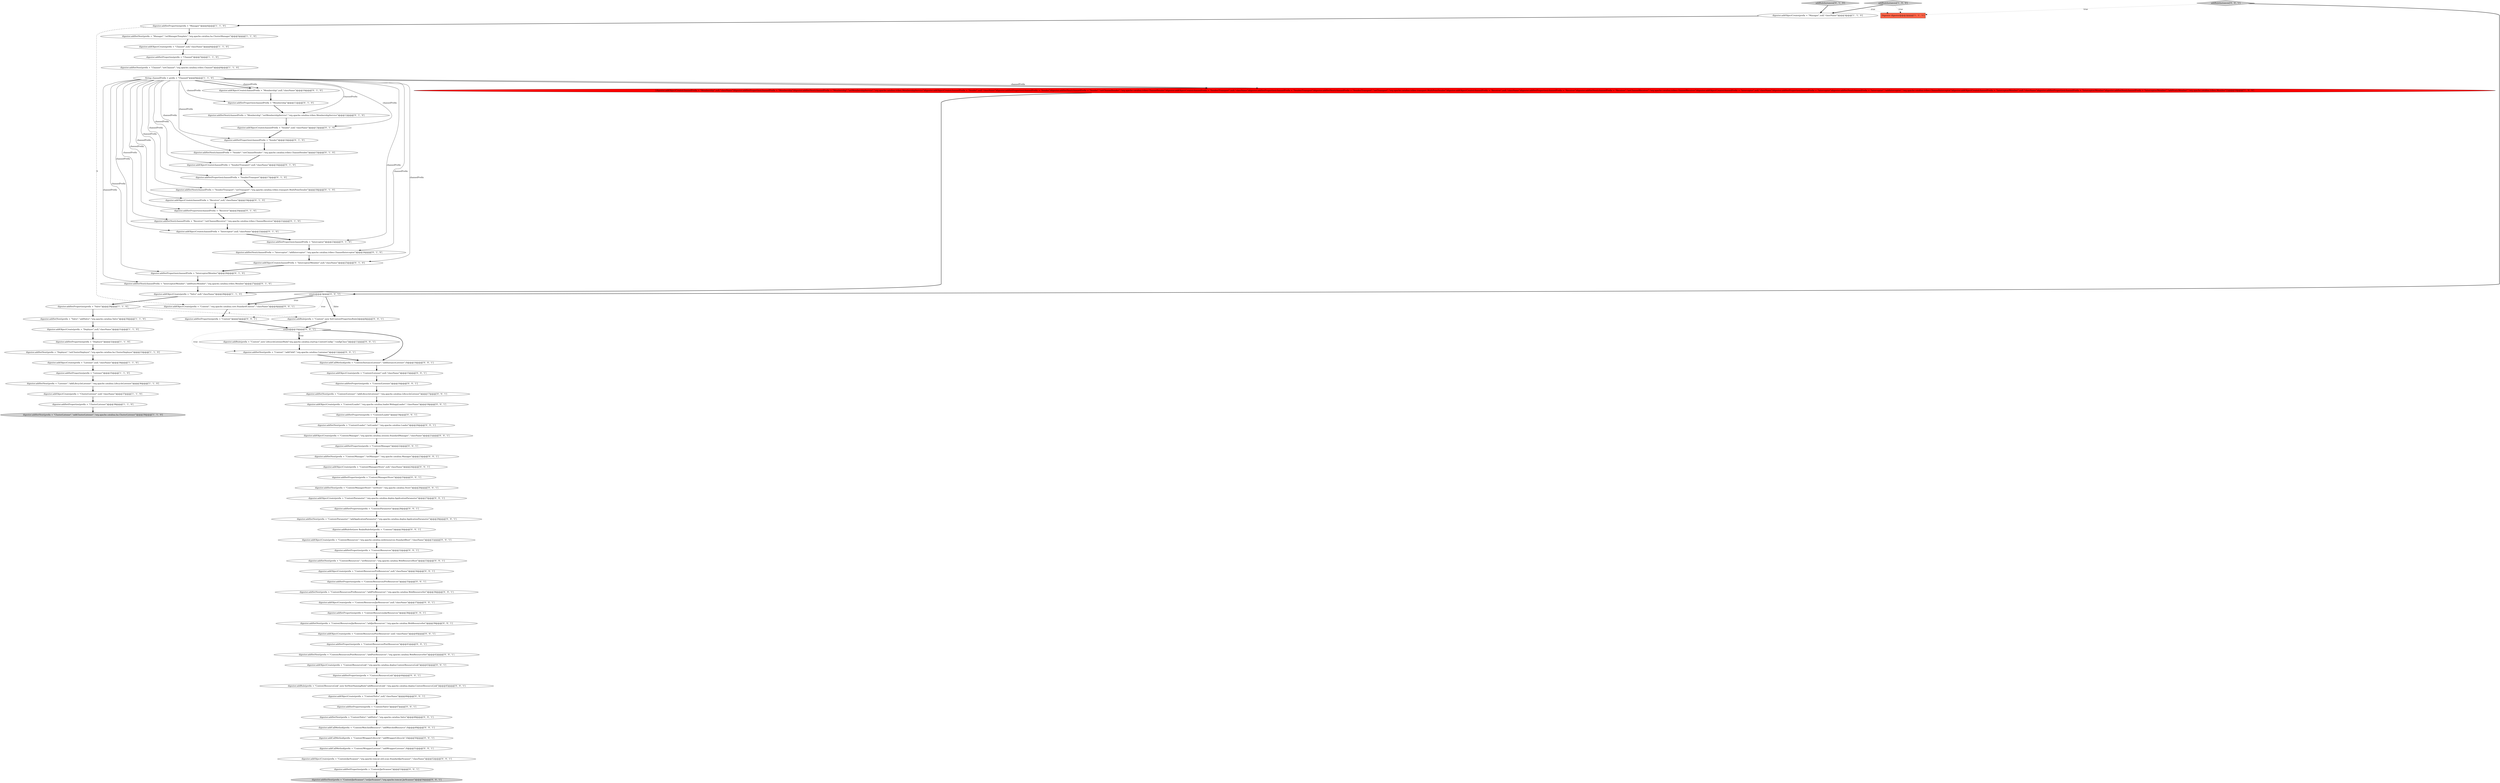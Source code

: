 digraph {
76 [style = filled, label = "digester.addSetProperties(prefix + \"Context/Resources/PreResources\")@@@35@@@['0', '0', '1']", fillcolor = white, shape = ellipse image = "AAA0AAABBB3BBB"];
85 [style = filled, label = "digester.addObjectCreate(prefix + \"Context/Parameter\",\"org.apache.catalina.deploy.ApplicationParameter\")@@@27@@@['0', '0', '1']", fillcolor = white, shape = ellipse image = "AAA0AAABBB3BBB"];
31 [style = filled, label = "digester.addSetNext(channelPrefix + \"Interceptor\",\"addInterceptor\",\"org.apache.catalina.tribes.ChannelInterceptor\")@@@24@@@['0', '1', '0']", fillcolor = white, shape = ellipse image = "AAA0AAABBB2BBB"];
3 [style = filled, label = "String channelPrefix = prefix + \"Channel/\"@@@9@@@['1', '1', '0']", fillcolor = white, shape = ellipse image = "AAA0AAABBB1BBB"];
16 [style = filled, label = "digester.addSetProperties(prefix + \"Manager\")@@@4@@@['1', '1', '0']", fillcolor = white, shape = ellipse image = "AAA0AAABBB1BBB"];
44 [style = filled, label = "digester.addSetNext(prefix + \"Context\",\"addChild\",\"org.apache.catalina.Container\")@@@12@@@['0', '0', '1']", fillcolor = white, shape = ellipse image = "AAA0AAABBB3BBB"];
49 [style = filled, label = "digester.addObjectCreate(prefix + \"Context\",\"org.apache.catalina.core.StandardContext\",\"className\")@@@4@@@['0', '0', '1']", fillcolor = white, shape = ellipse image = "AAA0AAABBB3BBB"];
30 [style = filled, label = "digester.addObjectCreate(channelPrefix + \"Interceptor\",null,\"className\")@@@22@@@['0', '1', '0']", fillcolor = white, shape = ellipse image = "AAA0AAABBB2BBB"];
39 [style = filled, label = "digester.addSetProperties(channelPrefix + \"Sender\")@@@14@@@['0', '1', '0']", fillcolor = white, shape = ellipse image = "AAA0AAABBB2BBB"];
88 [style = filled, label = "digester.addObjectCreate(prefix + \"Context/Resources\",\"org.apache.catalina.webresources.StandardRoot\",\"className\")@@@31@@@['0', '0', '1']", fillcolor = white, shape = ellipse image = "AAA0AAABBB3BBB"];
21 [style = filled, label = "digester.addObjectCreate(prefix + \"Manager\",null,\"className\")@@@3@@@['1', '1', '0']", fillcolor = white, shape = ellipse image = "AAA0AAABBB1BBB"];
15 [style = filled, label = "digester.addSetProperties(prefix + \"Listener\")@@@35@@@['1', '1', '0']", fillcolor = white, shape = ellipse image = "AAA0AAABBB1BBB"];
38 [style = filled, label = "digester.addSetNext(channelPrefix + \"Sender\",\"setChannelSender\",\"org.apache.catalina.tribes.ChannelSender\")@@@15@@@['0', '1', '0']", fillcolor = white, shape = ellipse image = "AAA0AAABBB2BBB"];
36 [style = filled, label = "digester.addObjectCreate(channelPrefix + \"Sender\",null,\"className\")@@@13@@@['0', '1', '0']", fillcolor = white, shape = ellipse image = "AAA0AAABBB2BBB"];
56 [style = filled, label = "digester.addSetProperties(prefix + \"Context/Resources/PostResources\")@@@41@@@['0', '0', '1']", fillcolor = white, shape = ellipse image = "AAA0AAABBB3BBB"];
71 [style = filled, label = "digester.addSetNext(prefix + \"Context/Parameter\",\"addApplicationParameter\",\"org.apache.catalina.deploy.ApplicationParameter\")@@@29@@@['0', '0', '1']", fillcolor = white, shape = ellipse image = "AAA0AAABBB3BBB"];
41 [style = filled, label = "digester.addSetNext(prefix + \"Context/Valve\",\"addValve\",\"org.apache.catalina.Valve\")@@@48@@@['0', '0', '1']", fillcolor = white, shape = ellipse image = "AAA0AAABBB3BBB"];
66 [style = filled, label = "create@@@3@@@['0', '0', '1']", fillcolor = white, shape = diamond image = "AAA0AAABBB3BBB"];
59 [style = filled, label = "digester.addObjectCreate(prefix + \"Context/Manager\",\"org.apache.catalina.session.StandardManager\",\"className\")@@@21@@@['0', '0', '1']", fillcolor = white, shape = ellipse image = "AAA0AAABBB3BBB"];
61 [style = filled, label = "digester.addRuleSet(new RealmRuleSet(prefix + \"Context/\"))@@@30@@@['0', '0', '1']", fillcolor = white, shape = ellipse image = "AAA0AAABBB3BBB"];
42 [style = filled, label = "digester.addSetNext(prefix + \"Context/Loader\",\"setLoader\",\"org.apache.catalina.Loader\")@@@20@@@['0', '0', '1']", fillcolor = white, shape = ellipse image = "AAA0AAABBB3BBB"];
89 [style = filled, label = "digester.addSetProperties(prefix + \"Context\")@@@5@@@['0', '0', '1']", fillcolor = white, shape = ellipse image = "AAA0AAABBB3BBB"];
70 [style = filled, label = "digester.addSetProperties(prefix + \"Context/Resources/JarResources\")@@@38@@@['0', '0', '1']", fillcolor = white, shape = ellipse image = "AAA0AAABBB3BBB"];
52 [style = filled, label = "digester.addCallMethod(prefix + \"Context/WatchedResource\",\"addWatchedResource\",0)@@@49@@@['0', '0', '1']", fillcolor = white, shape = ellipse image = "AAA0AAABBB3BBB"];
26 [style = filled, label = "digester.addObjectCreate(channelPrefix + \"Receiver\",null,\"className\")@@@19@@@['0', '1', '0']", fillcolor = white, shape = ellipse image = "AAA0AAABBB2BBB"];
33 [style = filled, label = "digester.addSetProperties(channelPrefix + \"Membership\")@@@11@@@['0', '1', '0']", fillcolor = white, shape = ellipse image = "AAA0AAABBB2BBB"];
8 [style = filled, label = "digester.addSetNext(prefix + \"Deployer\",\"setClusterDeployer\",\"org.apache.catalina.ha.ClusterDeployer\")@@@33@@@['1', '1', '0']", fillcolor = white, shape = ellipse image = "AAA0AAABBB1BBB"];
74 [style = filled, label = "digester.addObjectCreate(prefix + \"Context/Loader\",\"org.apache.catalina.loader.WebappLoader\",\"className\")@@@18@@@['0', '0', '1']", fillcolor = white, shape = ellipse image = "AAA0AAABBB3BBB"];
34 [style = filled, label = "digester.addSetNext(channelPrefix + \"Sender/Transport\",\"setTransport\",\"org.apache.catalina.tribes.transport.MultiPointSender\")@@@18@@@['0', '1', '0']", fillcolor = white, shape = ellipse image = "AAA0AAABBB2BBB"];
68 [style = filled, label = "digester.addSetNext(prefix + \"Context/Manager\",\"setManager\",\"org.apache.catalina.Manager\")@@@23@@@['0', '0', '1']", fillcolor = white, shape = ellipse image = "AAA0AAABBB3BBB"];
27 [style = filled, label = "digester.addSetProperties(channelPrefix + \"Interceptor/Member\")@@@26@@@['0', '1', '0']", fillcolor = white, shape = ellipse image = "AAA0AAABBB2BBB"];
37 [style = filled, label = "digester.addObjectCreate(channelPrefix + \"Sender/Transport\",null,\"className\")@@@16@@@['0', '1', '0']", fillcolor = white, shape = ellipse image = "AAA0AAABBB2BBB"];
73 [style = filled, label = "addRuleInstances['0', '0', '1']", fillcolor = lightgray, shape = diamond image = "AAA0AAABBB3BBB"];
84 [style = filled, label = "digester.addSetProperties(prefix + \"Context/JarScanner\")@@@53@@@['0', '0', '1']", fillcolor = white, shape = ellipse image = "AAA0AAABBB3BBB"];
9 [style = filled, label = "digester.addSetNext(prefix + \"Channel\",\"setChannel\",\"org.apache.catalina.tribes.Channel\")@@@8@@@['1', '1', '0']", fillcolor = white, shape = ellipse image = "AAA0AAABBB1BBB"];
24 [style = filled, label = "digester.addSetNext(channelPrefix + \"Interceptor/Member\",\"addStaticMember\",\"org.apache.catalina.tribes.Member\")@@@27@@@['0', '1', '0']", fillcolor = white, shape = ellipse image = "AAA0AAABBB2BBB"];
54 [style = filled, label = "digester.addObjectCreate(prefix + \"Context/Listener\",null,\"className\")@@@15@@@['0', '0', '1']", fillcolor = white, shape = ellipse image = "AAA0AAABBB3BBB"];
79 [style = filled, label = "digester.addSetProperties(prefix + \"Context/Parameter\")@@@28@@@['0', '0', '1']", fillcolor = white, shape = ellipse image = "AAA0AAABBB3BBB"];
57 [style = filled, label = "create@@@10@@@['0', '0', '1']", fillcolor = white, shape = diamond image = "AAA0AAABBB3BBB"];
5 [style = filled, label = "digester.addObjectCreate(prefix + \"ClusterListener\",null,\"className\")@@@37@@@['1', '1', '0']", fillcolor = white, shape = ellipse image = "AAA0AAABBB1BBB"];
58 [style = filled, label = "digester.addCallMethod(prefix + \"Context/InstanceListener\",\"addInstanceListener\",0)@@@14@@@['0', '0', '1']", fillcolor = white, shape = ellipse image = "AAA0AAABBB3BBB"];
1 [style = filled, label = "digester.addSetNext(prefix + \"Listener\",\"addLifecycleListener\",\"org.apache.catalina.LifecycleListener\")@@@36@@@['1', '1', '0']", fillcolor = white, shape = ellipse image = "AAA0AAABBB1BBB"];
82 [style = filled, label = "digester.addRule(prefix + \"Context/ResourceLink\",new SetNextNamingRule(\"addResourceLink\",\"org.apache.catalina.deploy.ContextResourceLink\"))@@@45@@@['0', '0', '1']", fillcolor = white, shape = ellipse image = "AAA0AAABBB3BBB"];
86 [style = filled, label = "digester.addObjectCreate(prefix + \"Context/Manager/Store\",null,\"className\")@@@24@@@['0', '0', '1']", fillcolor = white, shape = ellipse image = "AAA0AAABBB3BBB"];
83 [style = filled, label = "digester.addObjectCreate(prefix + \"Context/Valve\",null,\"className\")@@@46@@@['0', '0', '1']", fillcolor = white, shape = ellipse image = "AAA0AAABBB3BBB"];
40 [style = filled, label = "digester.addObjectCreate(channelPrefix + \"Membership\",null,\"className\")@@@10@@@['0', '1', '0']", fillcolor = white, shape = ellipse image = "AAA0AAABBB2BBB"];
60 [style = filled, label = "digester.addSetProperties(prefix + \"Context/Listener\")@@@16@@@['0', '0', '1']", fillcolor = white, shape = ellipse image = "AAA0AAABBB3BBB"];
50 [style = filled, label = "digester.addSetNext(prefix + \"Context/Listener\",\"addLifecycleListener\",\"org.apache.catalina.LifecycleListener\")@@@17@@@['0', '0', '1']", fillcolor = white, shape = ellipse image = "AAA0AAABBB3BBB"];
6 [style = filled, label = "digester.addSetProperties(prefix + \"ClusterListener\")@@@38@@@['1', '1', '0']", fillcolor = white, shape = ellipse image = "AAA0AAABBB1BBB"];
47 [style = filled, label = "digester.addRule(prefix + \"Context\",new SetContextPropertiesRule())@@@8@@@['0', '0', '1']", fillcolor = white, shape = ellipse image = "AAA0AAABBB3BBB"];
75 [style = filled, label = "digester.addSetProperties(prefix + \"Context/Manager\")@@@22@@@['0', '0', '1']", fillcolor = white, shape = ellipse image = "AAA0AAABBB3BBB"];
32 [style = filled, label = "digester.addSetProperties(channelPrefix + \"Interceptor\")@@@23@@@['0', '1', '0']", fillcolor = white, shape = ellipse image = "AAA0AAABBB2BBB"];
72 [style = filled, label = "digester.addSetProperties(prefix + \"Context/Resources\")@@@32@@@['0', '0', '1']", fillcolor = white, shape = ellipse image = "AAA0AAABBB3BBB"];
25 [style = filled, label = "digester.addSetNext(channelPrefix + \"Receiver\",\"setChannelReceiver\",\"org.apache.catalina.tribes.ChannelReceiver\")@@@21@@@['0', '1', '0']", fillcolor = white, shape = ellipse image = "AAA0AAABBB2BBB"];
51 [style = filled, label = "digester.addSetProperties(prefix + \"Context/ResourceLink\")@@@44@@@['0', '0', '1']", fillcolor = white, shape = ellipse image = "AAA0AAABBB3BBB"];
55 [style = filled, label = "digester.addSetNext(prefix + \"Context/JarScanner\",\"setJarScanner\",\"org.apache.tomcat.JarScanner\")@@@54@@@['0', '0', '1']", fillcolor = lightgray, shape = ellipse image = "AAA0AAABBB3BBB"];
78 [style = filled, label = "digester.addSetProperties(prefix + \"Context/Valve\")@@@47@@@['0', '0', '1']", fillcolor = white, shape = ellipse image = "AAA0AAABBB3BBB"];
62 [style = filled, label = "digester.addObjectCreate(prefix + \"Context/JarScanner\",\"org.apache.tomcat.util.scan.StandardJarScanner\",\"className\")@@@52@@@['0', '0', '1']", fillcolor = white, shape = ellipse image = "AAA0AAABBB3BBB"];
35 [style = filled, label = "digester.addSetNext(channelPrefix + \"Membership\",\"setMembershipService\",\"org.apache.catalina.tribes.MembershipService\")@@@12@@@['0', '1', '0']", fillcolor = white, shape = ellipse image = "AAA0AAABBB2BBB"];
65 [style = filled, label = "digester.addCallMethod(prefix + \"Context/WrapperListener\",\"addWrapperListener\",0)@@@51@@@['0', '0', '1']", fillcolor = white, shape = ellipse image = "AAA0AAABBB3BBB"];
0 [style = filled, label = "digester.addSetProperties(prefix + \"Valve\")@@@29@@@['1', '1', '0']", fillcolor = white, shape = ellipse image = "AAA0AAABBB1BBB"];
14 [style = filled, label = "digester.addObjectCreate(prefix + \"Deployer\",null,\"className\")@@@31@@@['1', '1', '0']", fillcolor = white, shape = ellipse image = "AAA0AAABBB1BBB"];
46 [style = filled, label = "digester.addSetProperties(prefix + \"Context/Manager/Store\")@@@25@@@['0', '0', '1']", fillcolor = white, shape = ellipse image = "AAA0AAABBB3BBB"];
20 [style = filled, label = "addRuleInstances['1', '0', '0']", fillcolor = lightgray, shape = diamond image = "AAA0AAABBB1BBB"];
53 [style = filled, label = "digester.addCallMethod(prefix + \"Context/WrapperLifecycle\",\"addWrapperLifecycle\",0)@@@50@@@['0', '0', '1']", fillcolor = white, shape = ellipse image = "AAA0AAABBB3BBB"];
23 [style = filled, label = "digester.addSetProperties(channelPrefix + \"Sender/Transport\")@@@17@@@['0', '1', '0']", fillcolor = white, shape = ellipse image = "AAA0AAABBB2BBB"];
22 [style = filled, label = "digester.addObjectCreate(channelPrefix + \"Interceptor/Member\",null,\"className\")@@@25@@@['0', '1', '0']", fillcolor = white, shape = ellipse image = "AAA0AAABBB2BBB"];
7 [style = filled, label = "digester.addObjectCreate(prefix + \"Channel\",null,\"className\")@@@6@@@['1', '1', '0']", fillcolor = white, shape = ellipse image = "AAA0AAABBB1BBB"];
13 [style = filled, label = "Digester digester@@@2@@@['1', '1', '1']", fillcolor = tomato, shape = box image = "AAA0AAABBB1BBB"];
81 [style = filled, label = "digester.addObjectCreate(prefix + \"Context/Resources/JarResources\",null,\"className\")@@@37@@@['0', '0', '1']", fillcolor = white, shape = ellipse image = "AAA0AAABBB3BBB"];
4 [style = filled, label = "digester.addSetNext(prefix + \"Valve\",\"addValve\",\"org.apache.catalina.Valve\")@@@30@@@['1', '1', '0']", fillcolor = white, shape = ellipse image = "AAA0AAABBB1BBB"];
2 [style = filled, label = "digester.addObjectCreate(prefix + \"Valve\",null,\"className\")@@@28@@@['1', '1', '0']", fillcolor = white, shape = ellipse image = "AAA0AAABBB1BBB"];
80 [style = filled, label = "digester.addSetNext(prefix + \"Context/Resources\",\"setResources\",\"org.apache.catalina.WebResourceRoot\")@@@33@@@['0', '0', '1']", fillcolor = white, shape = ellipse image = "AAA0AAABBB3BBB"];
87 [style = filled, label = "digester.addObjectCreate(prefix + \"Context/Resources/PreResources\",null,\"className\")@@@34@@@['0', '0', '1']", fillcolor = white, shape = ellipse image = "AAA0AAABBB3BBB"];
28 [style = filled, label = "addRuleInstances['0', '1', '0']", fillcolor = lightgray, shape = diamond image = "AAA0AAABBB2BBB"];
69 [style = filled, label = "digester.addSetNext(prefix + \"Context/Manager/Store\",\"setStore\",\"org.apache.catalina.Store\")@@@26@@@['0', '0', '1']", fillcolor = white, shape = ellipse image = "AAA0AAABBB3BBB"];
19 [style = filled, label = "digester.addSetProperties(prefix + \"Channel\")@@@7@@@['1', '1', '0']", fillcolor = white, shape = ellipse image = "AAA0AAABBB1BBB"];
17 [style = filled, label = "digester.addSetProperties(prefix + \"Deployer\")@@@32@@@['1', '1', '0']", fillcolor = white, shape = ellipse image = "AAA0AAABBB1BBB"];
43 [style = filled, label = "digester.addRule(prefix + \"Context\",new LifecycleListenerRule(\"org.apache.catalina.startup.ContextConfig\",\"configClass\"))@@@11@@@['0', '0', '1']", fillcolor = white, shape = ellipse image = "AAA0AAABBB3BBB"];
10 [style = filled, label = "{digester.addObjectCreate(channelPrefix + \"Membership\",null,\"className\")digester.addSetProperties(channelPrefix + \"Membership\")digester.addSetNext(channelPrefix + \"Membership\",\"setMembershipService\",\"org.apache.catalina.tribes.MembershipService\")digester.addObjectCreate(channelPrefix + \"Sender\",null,\"className\")digester.addSetProperties(channelPrefix + \"Sender\")digester.addSetNext(channelPrefix + \"Sender\",\"setChannelSender\",\"org.apache.catalina.tribes.ChannelSender\")digester.addObjectCreate(channelPrefix + \"Sender/Transport\",null,\"className\")digester.addSetProperties(channelPrefix + \"Sender/Transport\")digester.addSetNext(channelPrefix + \"Sender/Transport\",\"setTransport\",\"org.apache.catalina.tribes.transport.MultiPointSender\")digester.addObjectCreate(channelPrefix + \"Receiver\",null,\"className\")digester.addSetProperties(channelPrefix + \"Receiver\")digester.addSetNext(channelPrefix + \"Receiver\",\"setChannelReceiver\",\"org.apache.catalina.tribes.ChannelReceiver\")digester.addObjectCreate(channelPrefix + \"Interceptor\",null,\"className\")digester.addSetProperties(channelPrefix + \"Interceptor\")digester.addSetNext(channelPrefix + \"Interceptor\",\"addInterceptor\",\"org.apache.catalina.tribes.ChannelInterceptor\")digester.addObjectCreate(channelPrefix + \"Interceptor/Member\",null,\"className\")digester.addSetProperties(channelPrefix + \"Interceptor/Member\")digester.addSetNext(channelPrefix + \"Interceptor/Member\",\"addStaticMember\",\"org.apache.catalina.tribes.Member\")}@@@10@@@['1', '0', '0']", fillcolor = red, shape = ellipse image = "AAA1AAABBB1BBB"];
12 [style = filled, label = "digester.addSetNext(prefix + \"Manager\",\"setManagerTemplate\",\"org.apache.catalina.ha.ClusterManager\")@@@5@@@['1', '1', '0']", fillcolor = white, shape = ellipse image = "AAA0AAABBB1BBB"];
77 [style = filled, label = "digester.addSetNext(prefix + \"Context/Resources/PreResources\",\"addPreResources\",\"org.apache.catalina.WebResourceSet\")@@@36@@@['0', '0', '1']", fillcolor = white, shape = ellipse image = "AAA0AAABBB3BBB"];
18 [style = filled, label = "digester.addSetNext(prefix + \"ClusterListener\",\"addClusterListener\",\"org.apache.catalina.ha.ClusterListener\")@@@39@@@['1', '1', '0']", fillcolor = lightgray, shape = ellipse image = "AAA0AAABBB1BBB"];
11 [style = filled, label = "digester.addObjectCreate(prefix + \"Listener\",null,\"className\")@@@34@@@['1', '1', '0']", fillcolor = white, shape = ellipse image = "AAA0AAABBB1BBB"];
45 [style = filled, label = "digester.addSetNext(prefix + \"Context/Resources/JarResources\",\"addJarResources\",\"org.apache.catalina.WebResourceSet\")@@@39@@@['0', '0', '1']", fillcolor = white, shape = ellipse image = "AAA0AAABBB3BBB"];
29 [style = filled, label = "digester.addSetProperties(channelPrefix + \"Receiver\")@@@20@@@['0', '1', '0']", fillcolor = white, shape = ellipse image = "AAA0AAABBB2BBB"];
64 [style = filled, label = "digester.addObjectCreate(prefix + \"Context/Resources/PostResources\",null,\"className\")@@@40@@@['0', '0', '1']", fillcolor = white, shape = ellipse image = "AAA0AAABBB3BBB"];
67 [style = filled, label = "digester.addSetProperties(prefix + \"Context/Loader\")@@@19@@@['0', '0', '1']", fillcolor = white, shape = ellipse image = "AAA0AAABBB3BBB"];
63 [style = filled, label = "digester.addSetNext(prefix + \"Context/Resources/PostResources\",\"addPostResources\",\"org.apache.catalina.WebResourceSet\")@@@42@@@['0', '0', '1']", fillcolor = white, shape = ellipse image = "AAA0AAABBB3BBB"];
48 [style = filled, label = "digester.addObjectCreate(prefix + \"Context/ResourceLink\",\"org.apache.catalina.deploy.ContextResourceLink\")@@@43@@@['0', '0', '1']", fillcolor = white, shape = ellipse image = "AAA0AAABBB3BBB"];
1->5 [style = bold, label=""];
63->48 [style = bold, label=""];
3->24 [style = solid, label="channelPrefix"];
25->30 [style = bold, label=""];
3->36 [style = solid, label="channelPrefix"];
65->62 [style = bold, label=""];
14->17 [style = bold, label=""];
60->50 [style = bold, label=""];
0->47 [style = dashed, label="0"];
57->58 [style = bold, label=""];
12->7 [style = bold, label=""];
66->47 [style = bold, label=""];
74->67 [style = bold, label=""];
72->80 [style = bold, label=""];
78->41 [style = bold, label=""];
48->51 [style = bold, label=""];
28->21 [style = bold, label=""];
57->44 [style = dotted, label="true"];
53->65 [style = bold, label=""];
19->9 [style = bold, label=""];
34->26 [style = bold, label=""];
66->89 [style = dotted, label="true"];
83->78 [style = bold, label=""];
86->46 [style = bold, label=""];
39->38 [style = bold, label=""];
21->16 [style = bold, label=""];
75->68 [style = bold, label=""];
3->37 [style = solid, label="channelPrefix"];
20->13 [style = dotted, label="true"];
73->66 [style = bold, label=""];
45->64 [style = bold, label=""];
28->13 [style = dotted, label="true"];
8->11 [style = bold, label=""];
43->44 [style = bold, label=""];
3->31 [style = solid, label="channelPrefix"];
54->60 [style = bold, label=""];
73->13 [style = dotted, label="true"];
85->79 [style = bold, label=""];
87->76 [style = bold, label=""];
58->54 [style = bold, label=""];
71->61 [style = bold, label=""];
47->57 [style = bold, label=""];
3->38 [style = solid, label="channelPrefix"];
3->10 [style = bold, label=""];
77->81 [style = bold, label=""];
5->6 [style = bold, label=""];
38->37 [style = bold, label=""];
3->29 [style = solid, label="channelPrefix"];
68->86 [style = bold, label=""];
3->26 [style = solid, label="channelPrefix"];
10->2 [style = bold, label=""];
88->72 [style = bold, label=""];
66->49 [style = bold, label=""];
32->31 [style = bold, label=""];
66->47 [style = dotted, label="false"];
57->43 [style = dotted, label="true"];
17->8 [style = bold, label=""];
4->14 [style = bold, label=""];
84->55 [style = bold, label=""];
6->18 [style = bold, label=""];
3->34 [style = solid, label="channelPrefix"];
30->32 [style = bold, label=""];
89->57 [style = bold, label=""];
61->88 [style = bold, label=""];
3->33 [style = solid, label="channelPrefix"];
36->39 [style = bold, label=""];
3->25 [style = solid, label="channelPrefix"];
82->83 [style = bold, label=""];
62->84 [style = bold, label=""];
40->33 [style = bold, label=""];
2->0 [style = bold, label=""];
3->40 [style = solid, label="channelPrefix"];
69->85 [style = bold, label=""];
3->32 [style = solid, label="channelPrefix"];
3->30 [style = solid, label="channelPrefix"];
9->3 [style = bold, label=""];
57->43 [style = bold, label=""];
27->24 [style = bold, label=""];
49->89 [style = bold, label=""];
56->63 [style = bold, label=""];
46->69 [style = bold, label=""];
79->71 [style = bold, label=""];
7->19 [style = bold, label=""];
42->59 [style = bold, label=""];
70->45 [style = bold, label=""];
15->1 [style = bold, label=""];
33->35 [style = bold, label=""];
50->74 [style = bold, label=""];
31->22 [style = bold, label=""];
59->75 [style = bold, label=""];
52->53 [style = bold, label=""];
24->2 [style = bold, label=""];
51->82 [style = bold, label=""];
3->40 [style = bold, label=""];
26->29 [style = bold, label=""];
76->77 [style = bold, label=""];
80->87 [style = bold, label=""];
29->25 [style = bold, label=""];
37->23 [style = bold, label=""];
11->15 [style = bold, label=""];
41->52 [style = bold, label=""];
3->39 [style = solid, label="channelPrefix"];
20->21 [style = bold, label=""];
3->35 [style = solid, label="channelPrefix"];
3->22 [style = solid, label="channelPrefix"];
64->56 [style = bold, label=""];
22->27 [style = bold, label=""];
0->4 [style = bold, label=""];
3->23 [style = solid, label="channelPrefix"];
81->70 [style = bold, label=""];
66->49 [style = dotted, label="true"];
16->49 [style = dashed, label="0"];
23->34 [style = bold, label=""];
67->42 [style = bold, label=""];
44->58 [style = bold, label=""];
35->36 [style = bold, label=""];
3->27 [style = solid, label="channelPrefix"];
16->12 [style = bold, label=""];
3->10 [style = solid, label="channelPrefix"];
}
